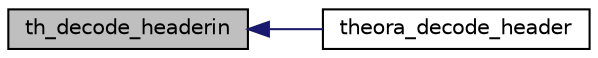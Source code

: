 digraph "th_decode_headerin"
{
  edge [fontname="Helvetica",fontsize="10",labelfontname="Helvetica",labelfontsize="10"];
  node [fontname="Helvetica",fontsize="10",shape=record];
  rankdir="LR";
  Node1 [label="th_decode_headerin",height=0.2,width=0.4,color="black", fillcolor="grey75", style="filled", fontcolor="black"];
  Node1 -> Node2 [dir="back",color="midnightblue",fontsize="10",style="solid",fontname="Helvetica"];
  Node2 [label="theora_decode_header",height=0.2,width=0.4,color="black", fillcolor="white", style="filled",URL="$group__oldfuncs.html#ga02915e63c1bd733ee291f577a8b75a82"];
}
